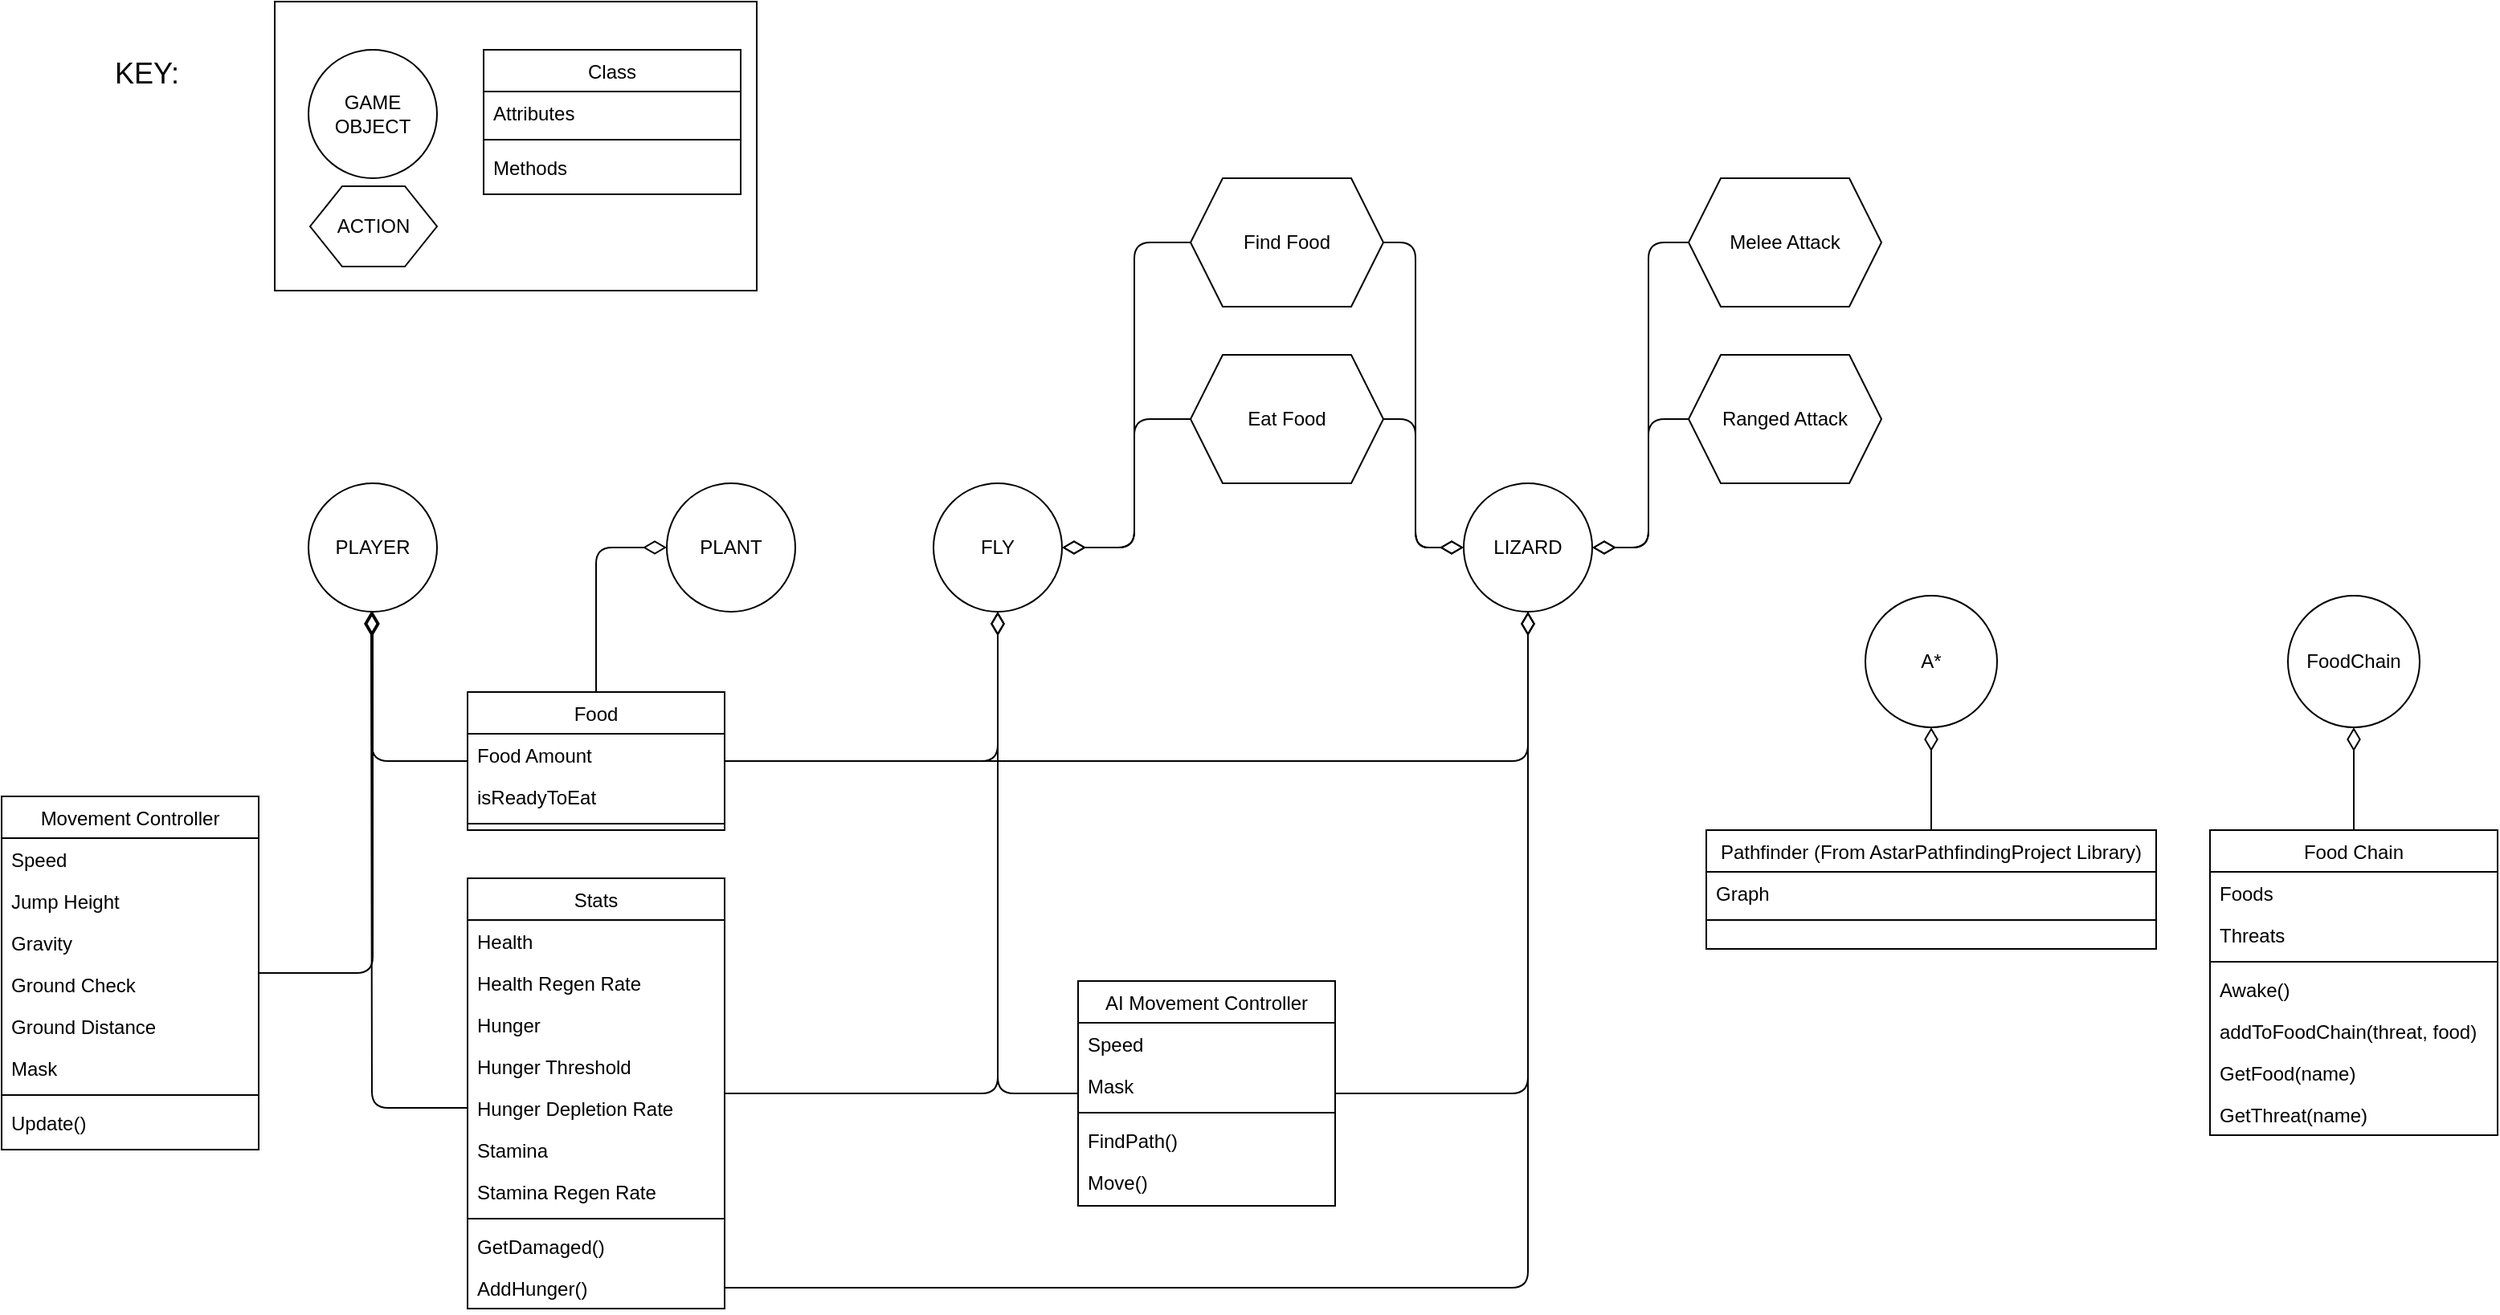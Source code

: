<mxfile version="14.6.1" type="github"><diagram id="C5RBs43oDa-KdzZeNtuy" name="Page-1"><mxGraphModel dx="727" dy="1008" grid="1" gridSize="10" guides="1" tooltips="1" connect="1" arrows="1" fold="1" page="1" pageScale="1" pageWidth="827" pageHeight="1169" math="0" shadow="0"><root><mxCell id="WIyWlLk6GJQsqaUBKTNV-0"/><mxCell id="WIyWlLk6GJQsqaUBKTNV-1" parent="WIyWlLk6GJQsqaUBKTNV-0"/><mxCell id="_BYMbI7CCiKEwtEsd1Qj-85" value="" style="rounded=0;whiteSpace=wrap;html=1;fontSize=18;" parent="WIyWlLk6GJQsqaUBKTNV-1" vertex="1"><mxGeometry x="1020" y="60" width="300" height="180" as="geometry"/></mxCell><mxCell id="_BYMbI7CCiKEwtEsd1Qj-1" value="PLAYER" style="ellipse;whiteSpace=wrap;html=1;aspect=fixed;" parent="WIyWlLk6GJQsqaUBKTNV-1" vertex="1"><mxGeometry x="1041" y="360" width="80" height="80" as="geometry"/></mxCell><mxCell id="_BYMbI7CCiKEwtEsd1Qj-13" style="edgeStyle=orthogonalEdgeStyle;rounded=1;orthogonalLoop=1;jettySize=auto;html=1;endArrow=diamondThin;endFill=0;endSize=12;" parent="WIyWlLk6GJQsqaUBKTNV-1" source="_BYMbI7CCiKEwtEsd1Qj-3" target="_BYMbI7CCiKEwtEsd1Qj-1" edge="1"><mxGeometry relative="1" as="geometry"/></mxCell><mxCell id="_BYMbI7CCiKEwtEsd1Qj-3" value="Movement Controller" style="swimlane;fontStyle=0;align=center;verticalAlign=top;childLayout=stackLayout;horizontal=1;startSize=26;horizontalStack=0;resizeParent=1;resizeLast=0;collapsible=1;marginBottom=0;rounded=0;shadow=0;strokeWidth=1;" parent="WIyWlLk6GJQsqaUBKTNV-1" vertex="1"><mxGeometry x="850" y="555" width="160" height="220" as="geometry"><mxRectangle x="550" y="140" width="160" height="26" as="alternateBounds"/></mxGeometry></mxCell><mxCell id="_BYMbI7CCiKEwtEsd1Qj-4" value="Speed" style="text;align=left;verticalAlign=top;spacingLeft=4;spacingRight=4;overflow=hidden;rotatable=0;points=[[0,0.5],[1,0.5]];portConstraint=eastwest;" parent="_BYMbI7CCiKEwtEsd1Qj-3" vertex="1"><mxGeometry y="26" width="160" height="26" as="geometry"/></mxCell><mxCell id="_BYMbI7CCiKEwtEsd1Qj-5" value="Jump Height" style="text;align=left;verticalAlign=top;spacingLeft=4;spacingRight=4;overflow=hidden;rotatable=0;points=[[0,0.5],[1,0.5]];portConstraint=eastwest;rounded=0;shadow=0;html=0;" parent="_BYMbI7CCiKEwtEsd1Qj-3" vertex="1"><mxGeometry y="52" width="160" height="26" as="geometry"/></mxCell><mxCell id="_BYMbI7CCiKEwtEsd1Qj-6" value="Gravity" style="text;align=left;verticalAlign=top;spacingLeft=4;spacingRight=4;overflow=hidden;rotatable=0;points=[[0,0.5],[1,0.5]];portConstraint=eastwest;rounded=0;shadow=0;html=0;" parent="_BYMbI7CCiKEwtEsd1Qj-3" vertex="1"><mxGeometry y="78" width="160" height="26" as="geometry"/></mxCell><mxCell id="_BYMbI7CCiKEwtEsd1Qj-7" value="Ground Check" style="text;align=left;verticalAlign=top;spacingLeft=4;spacingRight=4;overflow=hidden;rotatable=0;points=[[0,0.5],[1,0.5]];portConstraint=eastwest;rounded=0;shadow=0;html=0;" parent="_BYMbI7CCiKEwtEsd1Qj-3" vertex="1"><mxGeometry y="104" width="160" height="26" as="geometry"/></mxCell><mxCell id="_BYMbI7CCiKEwtEsd1Qj-8" value="Ground Distance" style="text;align=left;verticalAlign=top;spacingLeft=4;spacingRight=4;overflow=hidden;rotatable=0;points=[[0,0.5],[1,0.5]];portConstraint=eastwest;rounded=0;shadow=0;html=0;" parent="_BYMbI7CCiKEwtEsd1Qj-3" vertex="1"><mxGeometry y="130" width="160" height="26" as="geometry"/></mxCell><mxCell id="_BYMbI7CCiKEwtEsd1Qj-12" value="Mask" style="text;align=left;verticalAlign=top;spacingLeft=4;spacingRight=4;overflow=hidden;rotatable=0;points=[[0,0.5],[1,0.5]];portConstraint=eastwest;rounded=0;shadow=0;html=0;" parent="_BYMbI7CCiKEwtEsd1Qj-3" vertex="1"><mxGeometry y="156" width="160" height="26" as="geometry"/></mxCell><mxCell id="_BYMbI7CCiKEwtEsd1Qj-9" value="" style="line;html=1;strokeWidth=1;align=left;verticalAlign=middle;spacingTop=-1;spacingLeft=3;spacingRight=3;rotatable=0;labelPosition=right;points=[];portConstraint=eastwest;" parent="_BYMbI7CCiKEwtEsd1Qj-3" vertex="1"><mxGeometry y="182" width="160" height="8" as="geometry"/></mxCell><mxCell id="_BYMbI7CCiKEwtEsd1Qj-10" value="Update()" style="text;align=left;verticalAlign=top;spacingLeft=4;spacingRight=4;overflow=hidden;rotatable=0;points=[[0,0.5],[1,0.5]];portConstraint=eastwest;" parent="_BYMbI7CCiKEwtEsd1Qj-3" vertex="1"><mxGeometry y="190" width="160" height="26" as="geometry"/></mxCell><mxCell id="_BYMbI7CCiKEwtEsd1Qj-23" style="edgeStyle=orthogonalEdgeStyle;rounded=1;orthogonalLoop=1;jettySize=auto;html=1;endArrow=diamondThin;endFill=0;endSize=12;" parent="WIyWlLk6GJQsqaUBKTNV-1" source="_BYMbI7CCiKEwtEsd1Qj-14" edge="1"><mxGeometry relative="1" as="geometry"><mxPoint x="1080" y="440" as="targetPoint"/></mxGeometry></mxCell><mxCell id="_BYMbI7CCiKEwtEsd1Qj-46" style="edgeStyle=orthogonalEdgeStyle;rounded=1;orthogonalLoop=1;jettySize=auto;html=1;entryX=0.5;entryY=1;entryDx=0;entryDy=0;endArrow=diamondThin;endFill=0;endSize=12;" parent="WIyWlLk6GJQsqaUBKTNV-1" source="_BYMbI7CCiKEwtEsd1Qj-14" target="_BYMbI7CCiKEwtEsd1Qj-45" edge="1"><mxGeometry relative="1" as="geometry"/></mxCell><mxCell id="_BYMbI7CCiKEwtEsd1Qj-65" style="edgeStyle=orthogonalEdgeStyle;rounded=1;orthogonalLoop=1;jettySize=auto;html=1;entryX=0.5;entryY=1;entryDx=0;entryDy=0;endArrow=diamondThin;endFill=0;endSize=12;" parent="WIyWlLk6GJQsqaUBKTNV-1" source="_BYMbI7CCiKEwtEsd1Qj-14" target="_BYMbI7CCiKEwtEsd1Qj-64" edge="1"><mxGeometry relative="1" as="geometry"/></mxCell><mxCell id="_BYMbI7CCiKEwtEsd1Qj-109" style="edgeStyle=orthogonalEdgeStyle;rounded=1;orthogonalLoop=1;jettySize=auto;html=1;entryX=0;entryY=0.5;entryDx=0;entryDy=0;endArrow=diamondThin;endFill=0;endSize=12;fontSize=18;" parent="WIyWlLk6GJQsqaUBKTNV-1" source="_BYMbI7CCiKEwtEsd1Qj-14" target="_BYMbI7CCiKEwtEsd1Qj-108" edge="1"><mxGeometry relative="1" as="geometry"/></mxCell><mxCell id="_BYMbI7CCiKEwtEsd1Qj-14" value="Food" style="swimlane;fontStyle=0;align=center;verticalAlign=top;childLayout=stackLayout;horizontal=1;startSize=26;horizontalStack=0;resizeParent=1;resizeLast=0;collapsible=1;marginBottom=0;rounded=0;shadow=0;strokeWidth=1;" parent="WIyWlLk6GJQsqaUBKTNV-1" vertex="1"><mxGeometry x="1140" y="490" width="160" height="86" as="geometry"><mxRectangle x="550" y="140" width="160" height="26" as="alternateBounds"/></mxGeometry></mxCell><mxCell id="_BYMbI7CCiKEwtEsd1Qj-15" value="Food Amount" style="text;align=left;verticalAlign=top;spacingLeft=4;spacingRight=4;overflow=hidden;rotatable=0;points=[[0,0.5],[1,0.5]];portConstraint=eastwest;" parent="_BYMbI7CCiKEwtEsd1Qj-14" vertex="1"><mxGeometry y="26" width="160" height="26" as="geometry"/></mxCell><mxCell id="_BYMbI7CCiKEwtEsd1Qj-16" value="isReadyToEat" style="text;align=left;verticalAlign=top;spacingLeft=4;spacingRight=4;overflow=hidden;rotatable=0;points=[[0,0.5],[1,0.5]];portConstraint=eastwest;rounded=0;shadow=0;html=0;" parent="_BYMbI7CCiKEwtEsd1Qj-14" vertex="1"><mxGeometry y="52" width="160" height="26" as="geometry"/></mxCell><mxCell id="_BYMbI7CCiKEwtEsd1Qj-21" value="" style="line;html=1;strokeWidth=1;align=left;verticalAlign=middle;spacingTop=-1;spacingLeft=3;spacingRight=3;rotatable=0;labelPosition=right;points=[];portConstraint=eastwest;" parent="_BYMbI7CCiKEwtEsd1Qj-14" vertex="1"><mxGeometry y="78" width="160" height="8" as="geometry"/></mxCell><mxCell id="_BYMbI7CCiKEwtEsd1Qj-47" style="edgeStyle=orthogonalEdgeStyle;rounded=1;orthogonalLoop=1;jettySize=auto;html=1;entryX=0.5;entryY=1;entryDx=0;entryDy=0;endArrow=diamondThin;endFill=0;endSize=12;" parent="WIyWlLk6GJQsqaUBKTNV-1" source="_BYMbI7CCiKEwtEsd1Qj-24" target="_BYMbI7CCiKEwtEsd1Qj-45" edge="1"><mxGeometry relative="1" as="geometry"/></mxCell><mxCell id="_BYMbI7CCiKEwtEsd1Qj-24" value="Stats" style="swimlane;fontStyle=0;align=center;verticalAlign=top;childLayout=stackLayout;horizontal=1;startSize=26;horizontalStack=0;resizeParent=1;resizeLast=0;collapsible=1;marginBottom=0;rounded=0;shadow=0;strokeWidth=1;" parent="WIyWlLk6GJQsqaUBKTNV-1" vertex="1"><mxGeometry x="1140" y="606" width="160" height="268" as="geometry"><mxRectangle x="550" y="140" width="160" height="26" as="alternateBounds"/></mxGeometry></mxCell><mxCell id="_BYMbI7CCiKEwtEsd1Qj-25" value="Health" style="text;align=left;verticalAlign=top;spacingLeft=4;spacingRight=4;overflow=hidden;rotatable=0;points=[[0,0.5],[1,0.5]];portConstraint=eastwest;" parent="_BYMbI7CCiKEwtEsd1Qj-24" vertex="1"><mxGeometry y="26" width="160" height="26" as="geometry"/></mxCell><mxCell id="_BYMbI7CCiKEwtEsd1Qj-26" value="Health Regen Rate" style="text;align=left;verticalAlign=top;spacingLeft=4;spacingRight=4;overflow=hidden;rotatable=0;points=[[0,0.5],[1,0.5]];portConstraint=eastwest;rounded=0;shadow=0;html=0;" parent="_BYMbI7CCiKEwtEsd1Qj-24" vertex="1"><mxGeometry y="52" width="160" height="26" as="geometry"/></mxCell><mxCell id="_BYMbI7CCiKEwtEsd1Qj-28" value="Hunger" style="text;align=left;verticalAlign=top;spacingLeft=4;spacingRight=4;overflow=hidden;rotatable=0;points=[[0,0.5],[1,0.5]];portConstraint=eastwest;rounded=0;shadow=0;html=0;" parent="_BYMbI7CCiKEwtEsd1Qj-24" vertex="1"><mxGeometry y="78" width="160" height="26" as="geometry"/></mxCell><mxCell id="_BYMbI7CCiKEwtEsd1Qj-29" value="Hunger Threshold" style="text;align=left;verticalAlign=top;spacingLeft=4;spacingRight=4;overflow=hidden;rotatable=0;points=[[0,0.5],[1,0.5]];portConstraint=eastwest;rounded=0;shadow=0;html=0;" parent="_BYMbI7CCiKEwtEsd1Qj-24" vertex="1"><mxGeometry y="104" width="160" height="26" as="geometry"/></mxCell><mxCell id="_BYMbI7CCiKEwtEsd1Qj-30" value="Hunger Depletion Rate" style="text;align=left;verticalAlign=top;spacingLeft=4;spacingRight=4;overflow=hidden;rotatable=0;points=[[0,0.5],[1,0.5]];portConstraint=eastwest;rounded=0;shadow=0;html=0;" parent="_BYMbI7CCiKEwtEsd1Qj-24" vertex="1"><mxGeometry y="130" width="160" height="26" as="geometry"/></mxCell><mxCell id="_BYMbI7CCiKEwtEsd1Qj-31" value="Stamina" style="text;align=left;verticalAlign=top;spacingLeft=4;spacingRight=4;overflow=hidden;rotatable=0;points=[[0,0.5],[1,0.5]];portConstraint=eastwest;rounded=0;shadow=0;html=0;" parent="_BYMbI7CCiKEwtEsd1Qj-24" vertex="1"><mxGeometry y="156" width="160" height="26" as="geometry"/></mxCell><mxCell id="_BYMbI7CCiKEwtEsd1Qj-32" value="Stamina Regen Rate" style="text;align=left;verticalAlign=top;spacingLeft=4;spacingRight=4;overflow=hidden;rotatable=0;points=[[0,0.5],[1,0.5]];portConstraint=eastwest;rounded=0;shadow=0;html=0;" parent="_BYMbI7CCiKEwtEsd1Qj-24" vertex="1"><mxGeometry y="182" width="160" height="26" as="geometry"/></mxCell><mxCell id="_BYMbI7CCiKEwtEsd1Qj-27" value="" style="line;html=1;strokeWidth=1;align=left;verticalAlign=middle;spacingTop=-1;spacingLeft=3;spacingRight=3;rotatable=0;labelPosition=right;points=[];portConstraint=eastwest;" parent="_BYMbI7CCiKEwtEsd1Qj-24" vertex="1"><mxGeometry y="208" width="160" height="8" as="geometry"/></mxCell><mxCell id="_BYMbI7CCiKEwtEsd1Qj-42" value="GetDamaged()" style="text;align=left;verticalAlign=top;spacingLeft=4;spacingRight=4;overflow=hidden;rotatable=0;points=[[0,0.5],[1,0.5]];portConstraint=eastwest;rounded=0;shadow=0;html=0;" parent="_BYMbI7CCiKEwtEsd1Qj-24" vertex="1"><mxGeometry y="216" width="160" height="26" as="geometry"/></mxCell><mxCell id="_BYMbI7CCiKEwtEsd1Qj-43" value="AddHunger()" style="text;align=left;verticalAlign=top;spacingLeft=4;spacingRight=4;overflow=hidden;rotatable=0;points=[[0,0.5],[1,0.5]];portConstraint=eastwest;rounded=0;shadow=0;html=0;" parent="_BYMbI7CCiKEwtEsd1Qj-24" vertex="1"><mxGeometry y="242" width="160" height="26" as="geometry"/></mxCell><mxCell id="_BYMbI7CCiKEwtEsd1Qj-44" style="edgeStyle=orthogonalEdgeStyle;rounded=1;orthogonalLoop=1;jettySize=auto;html=1;endArrow=diamondThin;endFill=0;endSize=12;" parent="WIyWlLk6GJQsqaUBKTNV-1" source="_BYMbI7CCiKEwtEsd1Qj-30" edge="1"><mxGeometry relative="1" as="geometry"><mxPoint x="1080" y="440" as="targetPoint"/></mxGeometry></mxCell><mxCell id="_BYMbI7CCiKEwtEsd1Qj-45" value="FLY" style="ellipse;whiteSpace=wrap;html=1;aspect=fixed;" parent="WIyWlLk6GJQsqaUBKTNV-1" vertex="1"><mxGeometry x="1430" y="360" width="80" height="80" as="geometry"/></mxCell><mxCell id="_BYMbI7CCiKEwtEsd1Qj-58" style="edgeStyle=orthogonalEdgeStyle;rounded=1;orthogonalLoop=1;jettySize=auto;html=1;endArrow=diamondThin;endFill=0;endSize=12;entryX=0.5;entryY=1;entryDx=0;entryDy=0;" parent="WIyWlLk6GJQsqaUBKTNV-1" source="_BYMbI7CCiKEwtEsd1Qj-48" target="_BYMbI7CCiKEwtEsd1Qj-45" edge="1"><mxGeometry relative="1" as="geometry"><mxPoint x="1470" y="450" as="targetPoint"/></mxGeometry></mxCell><mxCell id="_BYMbI7CCiKEwtEsd1Qj-67" style="edgeStyle=orthogonalEdgeStyle;rounded=1;orthogonalLoop=1;jettySize=auto;html=1;entryX=0.5;entryY=1;entryDx=0;entryDy=0;endArrow=diamondThin;endFill=0;endSize=12;" parent="WIyWlLk6GJQsqaUBKTNV-1" source="_BYMbI7CCiKEwtEsd1Qj-48" target="_BYMbI7CCiKEwtEsd1Qj-64" edge="1"><mxGeometry relative="1" as="geometry"/></mxCell><mxCell id="_BYMbI7CCiKEwtEsd1Qj-48" value="AI Movement Controller&#xA;" style="swimlane;fontStyle=0;align=center;verticalAlign=top;childLayout=stackLayout;horizontal=1;startSize=26;horizontalStack=0;resizeParent=1;resizeLast=0;collapsible=1;marginBottom=0;rounded=0;shadow=0;strokeWidth=1;" parent="WIyWlLk6GJQsqaUBKTNV-1" vertex="1"><mxGeometry x="1520" y="670" width="160" height="140" as="geometry"><mxRectangle x="550" y="140" width="160" height="26" as="alternateBounds"/></mxGeometry></mxCell><mxCell id="_BYMbI7CCiKEwtEsd1Qj-49" value="Speed" style="text;align=left;verticalAlign=top;spacingLeft=4;spacingRight=4;overflow=hidden;rotatable=0;points=[[0,0.5],[1,0.5]];portConstraint=eastwest;" parent="_BYMbI7CCiKEwtEsd1Qj-48" vertex="1"><mxGeometry y="26" width="160" height="26" as="geometry"/></mxCell><mxCell id="_BYMbI7CCiKEwtEsd1Qj-54" value="Mask" style="text;align=left;verticalAlign=top;spacingLeft=4;spacingRight=4;overflow=hidden;rotatable=0;points=[[0,0.5],[1,0.5]];portConstraint=eastwest;rounded=0;shadow=0;html=0;" parent="_BYMbI7CCiKEwtEsd1Qj-48" vertex="1"><mxGeometry y="52" width="160" height="26" as="geometry"/></mxCell><mxCell id="_BYMbI7CCiKEwtEsd1Qj-55" value="" style="line;html=1;strokeWidth=1;align=left;verticalAlign=middle;spacingTop=-1;spacingLeft=3;spacingRight=3;rotatable=0;labelPosition=right;points=[];portConstraint=eastwest;" parent="_BYMbI7CCiKEwtEsd1Qj-48" vertex="1"><mxGeometry y="78" width="160" height="8" as="geometry"/></mxCell><mxCell id="_BYMbI7CCiKEwtEsd1Qj-56" value="FindPath()" style="text;align=left;verticalAlign=top;spacingLeft=4;spacingRight=4;overflow=hidden;rotatable=0;points=[[0,0.5],[1,0.5]];portConstraint=eastwest;" parent="_BYMbI7CCiKEwtEsd1Qj-48" vertex="1"><mxGeometry y="86" width="160" height="26" as="geometry"/></mxCell><mxCell id="_BYMbI7CCiKEwtEsd1Qj-57" value="Move()" style="text;align=left;verticalAlign=top;spacingLeft=4;spacingRight=4;overflow=hidden;rotatable=0;points=[[0,0.5],[1,0.5]];portConstraint=eastwest;" parent="_BYMbI7CCiKEwtEsd1Qj-48" vertex="1"><mxGeometry y="112" width="160" height="26" as="geometry"/></mxCell><mxCell id="_BYMbI7CCiKEwtEsd1Qj-60" style="edgeStyle=orthogonalEdgeStyle;rounded=1;orthogonalLoop=1;jettySize=auto;html=1;entryX=1;entryY=0.5;entryDx=0;entryDy=0;endArrow=diamondThin;endFill=0;endSize=12;" parent="WIyWlLk6GJQsqaUBKTNV-1" source="_BYMbI7CCiKEwtEsd1Qj-59" target="_BYMbI7CCiKEwtEsd1Qj-45" edge="1"><mxGeometry relative="1" as="geometry"/></mxCell><mxCell id="_BYMbI7CCiKEwtEsd1Qj-69" style="edgeStyle=orthogonalEdgeStyle;rounded=1;orthogonalLoop=1;jettySize=auto;html=1;entryX=0;entryY=0.5;entryDx=0;entryDy=0;endArrow=diamondThin;endFill=0;endSize=12;" parent="WIyWlLk6GJQsqaUBKTNV-1" source="_BYMbI7CCiKEwtEsd1Qj-59" target="_BYMbI7CCiKEwtEsd1Qj-64" edge="1"><mxGeometry relative="1" as="geometry"/></mxCell><mxCell id="_BYMbI7CCiKEwtEsd1Qj-59" value="Eat Food" style="shape=hexagon;perimeter=hexagonPerimeter2;whiteSpace=wrap;html=1;fixedSize=1;" parent="WIyWlLk6GJQsqaUBKTNV-1" vertex="1"><mxGeometry x="1590" y="280" width="120" height="80" as="geometry"/></mxCell><mxCell id="_BYMbI7CCiKEwtEsd1Qj-62" style="edgeStyle=orthogonalEdgeStyle;rounded=1;orthogonalLoop=1;jettySize=auto;html=1;entryX=1;entryY=0.5;entryDx=0;entryDy=0;endArrow=diamondThin;endFill=0;endSize=12;" parent="WIyWlLk6GJQsqaUBKTNV-1" source="_BYMbI7CCiKEwtEsd1Qj-61" target="_BYMbI7CCiKEwtEsd1Qj-45" edge="1"><mxGeometry relative="1" as="geometry"/></mxCell><mxCell id="_BYMbI7CCiKEwtEsd1Qj-68" style="edgeStyle=orthogonalEdgeStyle;rounded=1;orthogonalLoop=1;jettySize=auto;html=1;entryX=0;entryY=0.5;entryDx=0;entryDy=0;endArrow=diamondThin;endFill=0;endSize=12;" parent="WIyWlLk6GJQsqaUBKTNV-1" source="_BYMbI7CCiKEwtEsd1Qj-61" target="_BYMbI7CCiKEwtEsd1Qj-64" edge="1"><mxGeometry relative="1" as="geometry"/></mxCell><mxCell id="_BYMbI7CCiKEwtEsd1Qj-61" value="Find Food" style="shape=hexagon;perimeter=hexagonPerimeter2;whiteSpace=wrap;html=1;fixedSize=1;" parent="WIyWlLk6GJQsqaUBKTNV-1" vertex="1"><mxGeometry x="1590" y="170" width="120" height="80" as="geometry"/></mxCell><mxCell id="_BYMbI7CCiKEwtEsd1Qj-64" value="LIZARD" style="ellipse;whiteSpace=wrap;html=1;aspect=fixed;" parent="WIyWlLk6GJQsqaUBKTNV-1" vertex="1"><mxGeometry x="1760" y="360" width="80" height="80" as="geometry"/></mxCell><mxCell id="_BYMbI7CCiKEwtEsd1Qj-66" style="edgeStyle=orthogonalEdgeStyle;rounded=1;orthogonalLoop=1;jettySize=auto;html=1;entryX=0.5;entryY=1;entryDx=0;entryDy=0;endArrow=diamondThin;endFill=0;endSize=12;" parent="WIyWlLk6GJQsqaUBKTNV-1" source="_BYMbI7CCiKEwtEsd1Qj-43" target="_BYMbI7CCiKEwtEsd1Qj-64" edge="1"><mxGeometry relative="1" as="geometry"/></mxCell><mxCell id="_BYMbI7CCiKEwtEsd1Qj-73" style="edgeStyle=orthogonalEdgeStyle;rounded=1;orthogonalLoop=1;jettySize=auto;html=1;entryX=1;entryY=0.5;entryDx=0;entryDy=0;endArrow=diamondThin;endFill=0;endSize=12;" parent="WIyWlLk6GJQsqaUBKTNV-1" source="_BYMbI7CCiKEwtEsd1Qj-71" target="_BYMbI7CCiKEwtEsd1Qj-64" edge="1"><mxGeometry relative="1" as="geometry"/></mxCell><mxCell id="_BYMbI7CCiKEwtEsd1Qj-71" value="Melee Attack" style="shape=hexagon;perimeter=hexagonPerimeter2;whiteSpace=wrap;html=1;fixedSize=1;" parent="WIyWlLk6GJQsqaUBKTNV-1" vertex="1"><mxGeometry x="1900" y="170" width="120" height="80" as="geometry"/></mxCell><mxCell id="_BYMbI7CCiKEwtEsd1Qj-74" style="edgeStyle=orthogonalEdgeStyle;rounded=1;orthogonalLoop=1;jettySize=auto;html=1;endArrow=diamondThin;endFill=0;endSize=12;entryX=1;entryY=0.5;entryDx=0;entryDy=0;" parent="WIyWlLk6GJQsqaUBKTNV-1" source="_BYMbI7CCiKEwtEsd1Qj-72" target="_BYMbI7CCiKEwtEsd1Qj-64" edge="1"><mxGeometry relative="1" as="geometry"><mxPoint x="1850" y="400" as="targetPoint"/><Array as="points"><mxPoint x="1875" y="320"/><mxPoint x="1875" y="400"/></Array></mxGeometry></mxCell><mxCell id="_BYMbI7CCiKEwtEsd1Qj-72" value="Ranged Attack" style="shape=hexagon;perimeter=hexagonPerimeter2;whiteSpace=wrap;html=1;fixedSize=1;" parent="WIyWlLk6GJQsqaUBKTNV-1" vertex="1"><mxGeometry x="1900" y="280" width="120" height="80" as="geometry"/></mxCell><mxCell id="_BYMbI7CCiKEwtEsd1Qj-75" value="KEY:" style="text;html=1;align=center;verticalAlign=middle;resizable=0;points=[];autosize=1;fontSize=18;" parent="WIyWlLk6GJQsqaUBKTNV-1" vertex="1"><mxGeometry x="910" y="90" width="60" height="30" as="geometry"/></mxCell><mxCell id="_BYMbI7CCiKEwtEsd1Qj-77" value="ACTION" style="shape=hexagon;perimeter=hexagonPerimeter2;whiteSpace=wrap;html=1;fixedSize=1;" parent="WIyWlLk6GJQsqaUBKTNV-1" vertex="1"><mxGeometry x="1042" y="175" width="79" height="50" as="geometry"/></mxCell><mxCell id="_BYMbI7CCiKEwtEsd1Qj-79" value="GAME OBJECT" style="ellipse;whiteSpace=wrap;html=1;aspect=fixed;" parent="WIyWlLk6GJQsqaUBKTNV-1" vertex="1"><mxGeometry x="1041" y="90" width="80" height="80" as="geometry"/></mxCell><mxCell id="_BYMbI7CCiKEwtEsd1Qj-80" value="Class" style="swimlane;fontStyle=0;align=center;verticalAlign=top;childLayout=stackLayout;horizontal=1;startSize=26;horizontalStack=0;resizeParent=1;resizeLast=0;collapsible=1;marginBottom=0;rounded=0;shadow=0;strokeWidth=1;" parent="WIyWlLk6GJQsqaUBKTNV-1" vertex="1"><mxGeometry x="1150" y="90" width="160" height="90" as="geometry"><mxRectangle x="550" y="140" width="160" height="26" as="alternateBounds"/></mxGeometry></mxCell><mxCell id="_BYMbI7CCiKEwtEsd1Qj-81" value="Attributes" style="text;align=left;verticalAlign=top;spacingLeft=4;spacingRight=4;overflow=hidden;rotatable=0;points=[[0,0.5],[1,0.5]];portConstraint=eastwest;" parent="_BYMbI7CCiKEwtEsd1Qj-80" vertex="1"><mxGeometry y="26" width="160" height="26" as="geometry"/></mxCell><mxCell id="_BYMbI7CCiKEwtEsd1Qj-83" value="" style="line;html=1;strokeWidth=1;align=left;verticalAlign=middle;spacingTop=-1;spacingLeft=3;spacingRight=3;rotatable=0;labelPosition=right;points=[];portConstraint=eastwest;" parent="_BYMbI7CCiKEwtEsd1Qj-80" vertex="1"><mxGeometry y="52" width="160" height="8" as="geometry"/></mxCell><mxCell id="_BYMbI7CCiKEwtEsd1Qj-84" value="Methods" style="text;align=left;verticalAlign=top;spacingLeft=4;spacingRight=4;overflow=hidden;rotatable=0;points=[[0,0.5],[1,0.5]];portConstraint=eastwest;rounded=0;shadow=0;html=0;" parent="_BYMbI7CCiKEwtEsd1Qj-80" vertex="1"><mxGeometry y="60" width="160" height="26" as="geometry"/></mxCell><mxCell id="_BYMbI7CCiKEwtEsd1Qj-86" value="A*" style="ellipse;whiteSpace=wrap;html=1;aspect=fixed;" parent="WIyWlLk6GJQsqaUBKTNV-1" vertex="1"><mxGeometry x="2010" y="430" width="82" height="82" as="geometry"/></mxCell><mxCell id="_BYMbI7CCiKEwtEsd1Qj-106" style="edgeStyle=orthogonalEdgeStyle;rounded=1;orthogonalLoop=1;jettySize=auto;html=1;entryX=0.5;entryY=1;entryDx=0;entryDy=0;endArrow=diamondThin;endFill=0;endSize=12;fontSize=18;" parent="WIyWlLk6GJQsqaUBKTNV-1" source="_BYMbI7CCiKEwtEsd1Qj-87" target="_BYMbI7CCiKEwtEsd1Qj-86" edge="1"><mxGeometry relative="1" as="geometry"/></mxCell><mxCell id="_BYMbI7CCiKEwtEsd1Qj-87" value="Pathfinder (From AstarPathfindingProject Library)" style="swimlane;fontStyle=0;align=center;verticalAlign=top;childLayout=stackLayout;horizontal=1;startSize=26;horizontalStack=0;resizeParent=1;resizeLast=0;collapsible=1;marginBottom=0;rounded=0;shadow=0;strokeWidth=1;" parent="WIyWlLk6GJQsqaUBKTNV-1" vertex="1"><mxGeometry x="1911" y="576" width="280" height="74" as="geometry"><mxRectangle x="1888" y="316" width="160" height="26" as="alternateBounds"/></mxGeometry></mxCell><mxCell id="_BYMbI7CCiKEwtEsd1Qj-89" value="Graph" style="text;align=left;verticalAlign=top;spacingLeft=4;spacingRight=4;overflow=hidden;rotatable=0;points=[[0,0.5],[1,0.5]];portConstraint=eastwest;rounded=0;shadow=0;html=0;" parent="_BYMbI7CCiKEwtEsd1Qj-87" vertex="1"><mxGeometry y="26" width="280" height="26" as="geometry"/></mxCell><mxCell id="_BYMbI7CCiKEwtEsd1Qj-90" value="" style="line;html=1;strokeWidth=1;align=left;verticalAlign=middle;spacingTop=-1;spacingLeft=3;spacingRight=3;rotatable=0;labelPosition=right;points=[];portConstraint=eastwest;" parent="_BYMbI7CCiKEwtEsd1Qj-87" vertex="1"><mxGeometry y="52" width="280" height="8" as="geometry"/></mxCell><mxCell id="_BYMbI7CCiKEwtEsd1Qj-94" value="FoodChain" style="ellipse;whiteSpace=wrap;html=1;aspect=fixed;" parent="WIyWlLk6GJQsqaUBKTNV-1" vertex="1"><mxGeometry x="2273" y="430" width="82" height="82" as="geometry"/></mxCell><mxCell id="_BYMbI7CCiKEwtEsd1Qj-107" style="edgeStyle=orthogonalEdgeStyle;rounded=1;orthogonalLoop=1;jettySize=auto;html=1;entryX=0.5;entryY=1;entryDx=0;entryDy=0;endArrow=diamondThin;endFill=0;endSize=12;fontSize=18;" parent="WIyWlLk6GJQsqaUBKTNV-1" source="_BYMbI7CCiKEwtEsd1Qj-98" target="_BYMbI7CCiKEwtEsd1Qj-94" edge="1"><mxGeometry relative="1" as="geometry"/></mxCell><mxCell id="_BYMbI7CCiKEwtEsd1Qj-98" value="Food Chain" style="swimlane;fontStyle=0;align=center;verticalAlign=top;childLayout=stackLayout;horizontal=1;startSize=26;horizontalStack=0;resizeParent=1;resizeLast=0;collapsible=1;marginBottom=0;rounded=0;shadow=0;strokeWidth=1;" parent="WIyWlLk6GJQsqaUBKTNV-1" vertex="1"><mxGeometry x="2224.5" y="576" width="179" height="190" as="geometry"><mxRectangle x="550" y="140" width="160" height="26" as="alternateBounds"/></mxGeometry></mxCell><mxCell id="_BYMbI7CCiKEwtEsd1Qj-99" value="Foods" style="text;align=left;verticalAlign=top;spacingLeft=4;spacingRight=4;overflow=hidden;rotatable=0;points=[[0,0.5],[1,0.5]];portConstraint=eastwest;" parent="_BYMbI7CCiKEwtEsd1Qj-98" vertex="1"><mxGeometry y="26" width="179" height="26" as="geometry"/></mxCell><mxCell id="_BYMbI7CCiKEwtEsd1Qj-100" value="Threats" style="text;align=left;verticalAlign=top;spacingLeft=4;spacingRight=4;overflow=hidden;rotatable=0;points=[[0,0.5],[1,0.5]];portConstraint=eastwest;rounded=0;shadow=0;html=0;" parent="_BYMbI7CCiKEwtEsd1Qj-98" vertex="1"><mxGeometry y="52" width="179" height="26" as="geometry"/></mxCell><mxCell id="_BYMbI7CCiKEwtEsd1Qj-101" value="" style="line;html=1;strokeWidth=1;align=left;verticalAlign=middle;spacingTop=-1;spacingLeft=3;spacingRight=3;rotatable=0;labelPosition=right;points=[];portConstraint=eastwest;" parent="_BYMbI7CCiKEwtEsd1Qj-98" vertex="1"><mxGeometry y="78" width="179" height="8" as="geometry"/></mxCell><mxCell id="_BYMbI7CCiKEwtEsd1Qj-102" value="Awake()" style="text;align=left;verticalAlign=top;spacingLeft=4;spacingRight=4;overflow=hidden;rotatable=0;points=[[0,0.5],[1,0.5]];portConstraint=eastwest;" parent="_BYMbI7CCiKEwtEsd1Qj-98" vertex="1"><mxGeometry y="86" width="179" height="26" as="geometry"/></mxCell><mxCell id="_BYMbI7CCiKEwtEsd1Qj-105" value="addToFoodChain(threat, food)" style="text;align=left;verticalAlign=top;spacingLeft=4;spacingRight=4;overflow=hidden;rotatable=0;points=[[0,0.5],[1,0.5]];portConstraint=eastwest;" parent="_BYMbI7CCiKEwtEsd1Qj-98" vertex="1"><mxGeometry y="112" width="179" height="26" as="geometry"/></mxCell><mxCell id="_BYMbI7CCiKEwtEsd1Qj-103" value="GetFood(name)" style="text;align=left;verticalAlign=top;spacingLeft=4;spacingRight=4;overflow=hidden;rotatable=0;points=[[0,0.5],[1,0.5]];portConstraint=eastwest;" parent="_BYMbI7CCiKEwtEsd1Qj-98" vertex="1"><mxGeometry y="138" width="179" height="26" as="geometry"/></mxCell><mxCell id="_BYMbI7CCiKEwtEsd1Qj-104" value="GetThreat(name)" style="text;align=left;verticalAlign=top;spacingLeft=4;spacingRight=4;overflow=hidden;rotatable=0;points=[[0,0.5],[1,0.5]];portConstraint=eastwest;" parent="_BYMbI7CCiKEwtEsd1Qj-98" vertex="1"><mxGeometry y="164" width="179" height="26" as="geometry"/></mxCell><mxCell id="_BYMbI7CCiKEwtEsd1Qj-108" value="PLANT" style="ellipse;whiteSpace=wrap;html=1;aspect=fixed;" parent="WIyWlLk6GJQsqaUBKTNV-1" vertex="1"><mxGeometry x="1264" y="360" width="80" height="80" as="geometry"/></mxCell></root></mxGraphModel></diagram></mxfile>